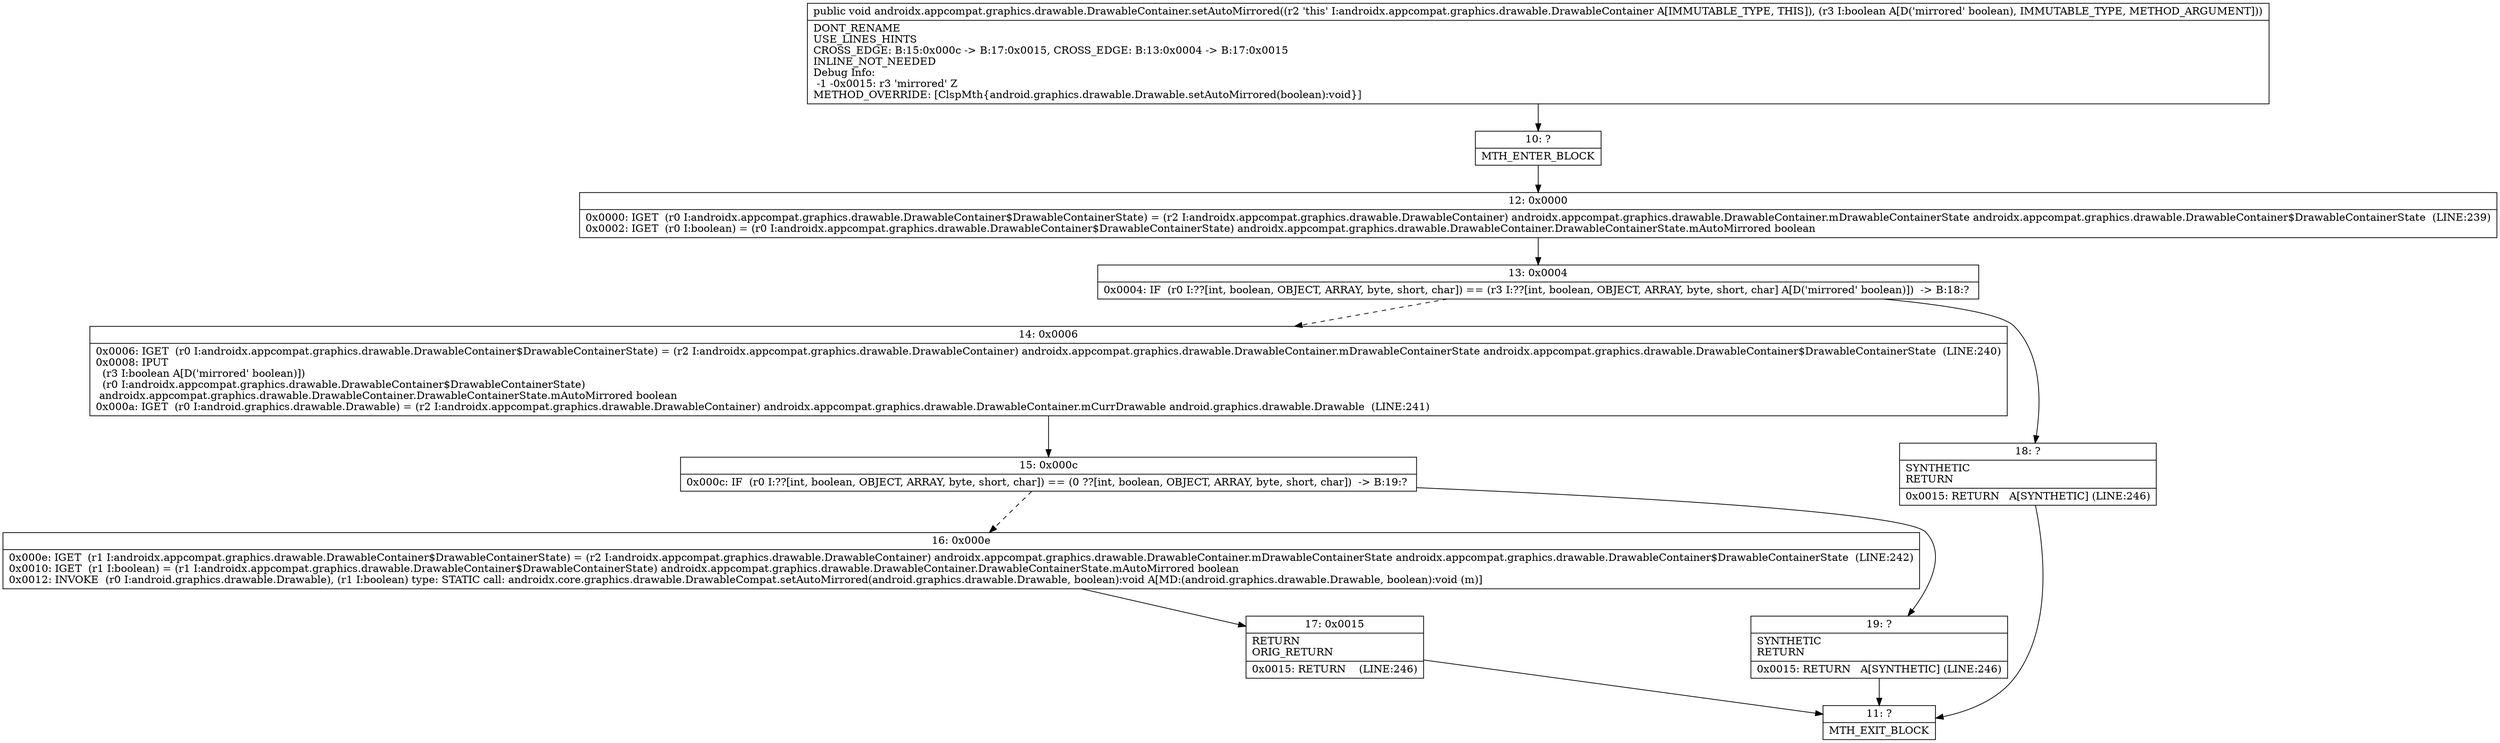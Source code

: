 digraph "CFG forandroidx.appcompat.graphics.drawable.DrawableContainer.setAutoMirrored(Z)V" {
Node_10 [shape=record,label="{10\:\ ?|MTH_ENTER_BLOCK\l}"];
Node_12 [shape=record,label="{12\:\ 0x0000|0x0000: IGET  (r0 I:androidx.appcompat.graphics.drawable.DrawableContainer$DrawableContainerState) = (r2 I:androidx.appcompat.graphics.drawable.DrawableContainer) androidx.appcompat.graphics.drawable.DrawableContainer.mDrawableContainerState androidx.appcompat.graphics.drawable.DrawableContainer$DrawableContainerState  (LINE:239)\l0x0002: IGET  (r0 I:boolean) = (r0 I:androidx.appcompat.graphics.drawable.DrawableContainer$DrawableContainerState) androidx.appcompat.graphics.drawable.DrawableContainer.DrawableContainerState.mAutoMirrored boolean \l}"];
Node_13 [shape=record,label="{13\:\ 0x0004|0x0004: IF  (r0 I:??[int, boolean, OBJECT, ARRAY, byte, short, char]) == (r3 I:??[int, boolean, OBJECT, ARRAY, byte, short, char] A[D('mirrored' boolean)])  \-\> B:18:? \l}"];
Node_14 [shape=record,label="{14\:\ 0x0006|0x0006: IGET  (r0 I:androidx.appcompat.graphics.drawable.DrawableContainer$DrawableContainerState) = (r2 I:androidx.appcompat.graphics.drawable.DrawableContainer) androidx.appcompat.graphics.drawable.DrawableContainer.mDrawableContainerState androidx.appcompat.graphics.drawable.DrawableContainer$DrawableContainerState  (LINE:240)\l0x0008: IPUT  \l  (r3 I:boolean A[D('mirrored' boolean)])\l  (r0 I:androidx.appcompat.graphics.drawable.DrawableContainer$DrawableContainerState)\l androidx.appcompat.graphics.drawable.DrawableContainer.DrawableContainerState.mAutoMirrored boolean \l0x000a: IGET  (r0 I:android.graphics.drawable.Drawable) = (r2 I:androidx.appcompat.graphics.drawable.DrawableContainer) androidx.appcompat.graphics.drawable.DrawableContainer.mCurrDrawable android.graphics.drawable.Drawable  (LINE:241)\l}"];
Node_15 [shape=record,label="{15\:\ 0x000c|0x000c: IF  (r0 I:??[int, boolean, OBJECT, ARRAY, byte, short, char]) == (0 ??[int, boolean, OBJECT, ARRAY, byte, short, char])  \-\> B:19:? \l}"];
Node_16 [shape=record,label="{16\:\ 0x000e|0x000e: IGET  (r1 I:androidx.appcompat.graphics.drawable.DrawableContainer$DrawableContainerState) = (r2 I:androidx.appcompat.graphics.drawable.DrawableContainer) androidx.appcompat.graphics.drawable.DrawableContainer.mDrawableContainerState androidx.appcompat.graphics.drawable.DrawableContainer$DrawableContainerState  (LINE:242)\l0x0010: IGET  (r1 I:boolean) = (r1 I:androidx.appcompat.graphics.drawable.DrawableContainer$DrawableContainerState) androidx.appcompat.graphics.drawable.DrawableContainer.DrawableContainerState.mAutoMirrored boolean \l0x0012: INVOKE  (r0 I:android.graphics.drawable.Drawable), (r1 I:boolean) type: STATIC call: androidx.core.graphics.drawable.DrawableCompat.setAutoMirrored(android.graphics.drawable.Drawable, boolean):void A[MD:(android.graphics.drawable.Drawable, boolean):void (m)]\l}"];
Node_17 [shape=record,label="{17\:\ 0x0015|RETURN\lORIG_RETURN\l|0x0015: RETURN    (LINE:246)\l}"];
Node_11 [shape=record,label="{11\:\ ?|MTH_EXIT_BLOCK\l}"];
Node_19 [shape=record,label="{19\:\ ?|SYNTHETIC\lRETURN\l|0x0015: RETURN   A[SYNTHETIC] (LINE:246)\l}"];
Node_18 [shape=record,label="{18\:\ ?|SYNTHETIC\lRETURN\l|0x0015: RETURN   A[SYNTHETIC] (LINE:246)\l}"];
MethodNode[shape=record,label="{public void androidx.appcompat.graphics.drawable.DrawableContainer.setAutoMirrored((r2 'this' I:androidx.appcompat.graphics.drawable.DrawableContainer A[IMMUTABLE_TYPE, THIS]), (r3 I:boolean A[D('mirrored' boolean), IMMUTABLE_TYPE, METHOD_ARGUMENT]))  | DONT_RENAME\lUSE_LINES_HINTS\lCROSS_EDGE: B:15:0x000c \-\> B:17:0x0015, CROSS_EDGE: B:13:0x0004 \-\> B:17:0x0015\lINLINE_NOT_NEEDED\lDebug Info:\l  \-1 \-0x0015: r3 'mirrored' Z\lMETHOD_OVERRIDE: [ClspMth\{android.graphics.drawable.Drawable.setAutoMirrored(boolean):void\}]\l}"];
MethodNode -> Node_10;Node_10 -> Node_12;
Node_12 -> Node_13;
Node_13 -> Node_14[style=dashed];
Node_13 -> Node_18;
Node_14 -> Node_15;
Node_15 -> Node_16[style=dashed];
Node_15 -> Node_19;
Node_16 -> Node_17;
Node_17 -> Node_11;
Node_19 -> Node_11;
Node_18 -> Node_11;
}


